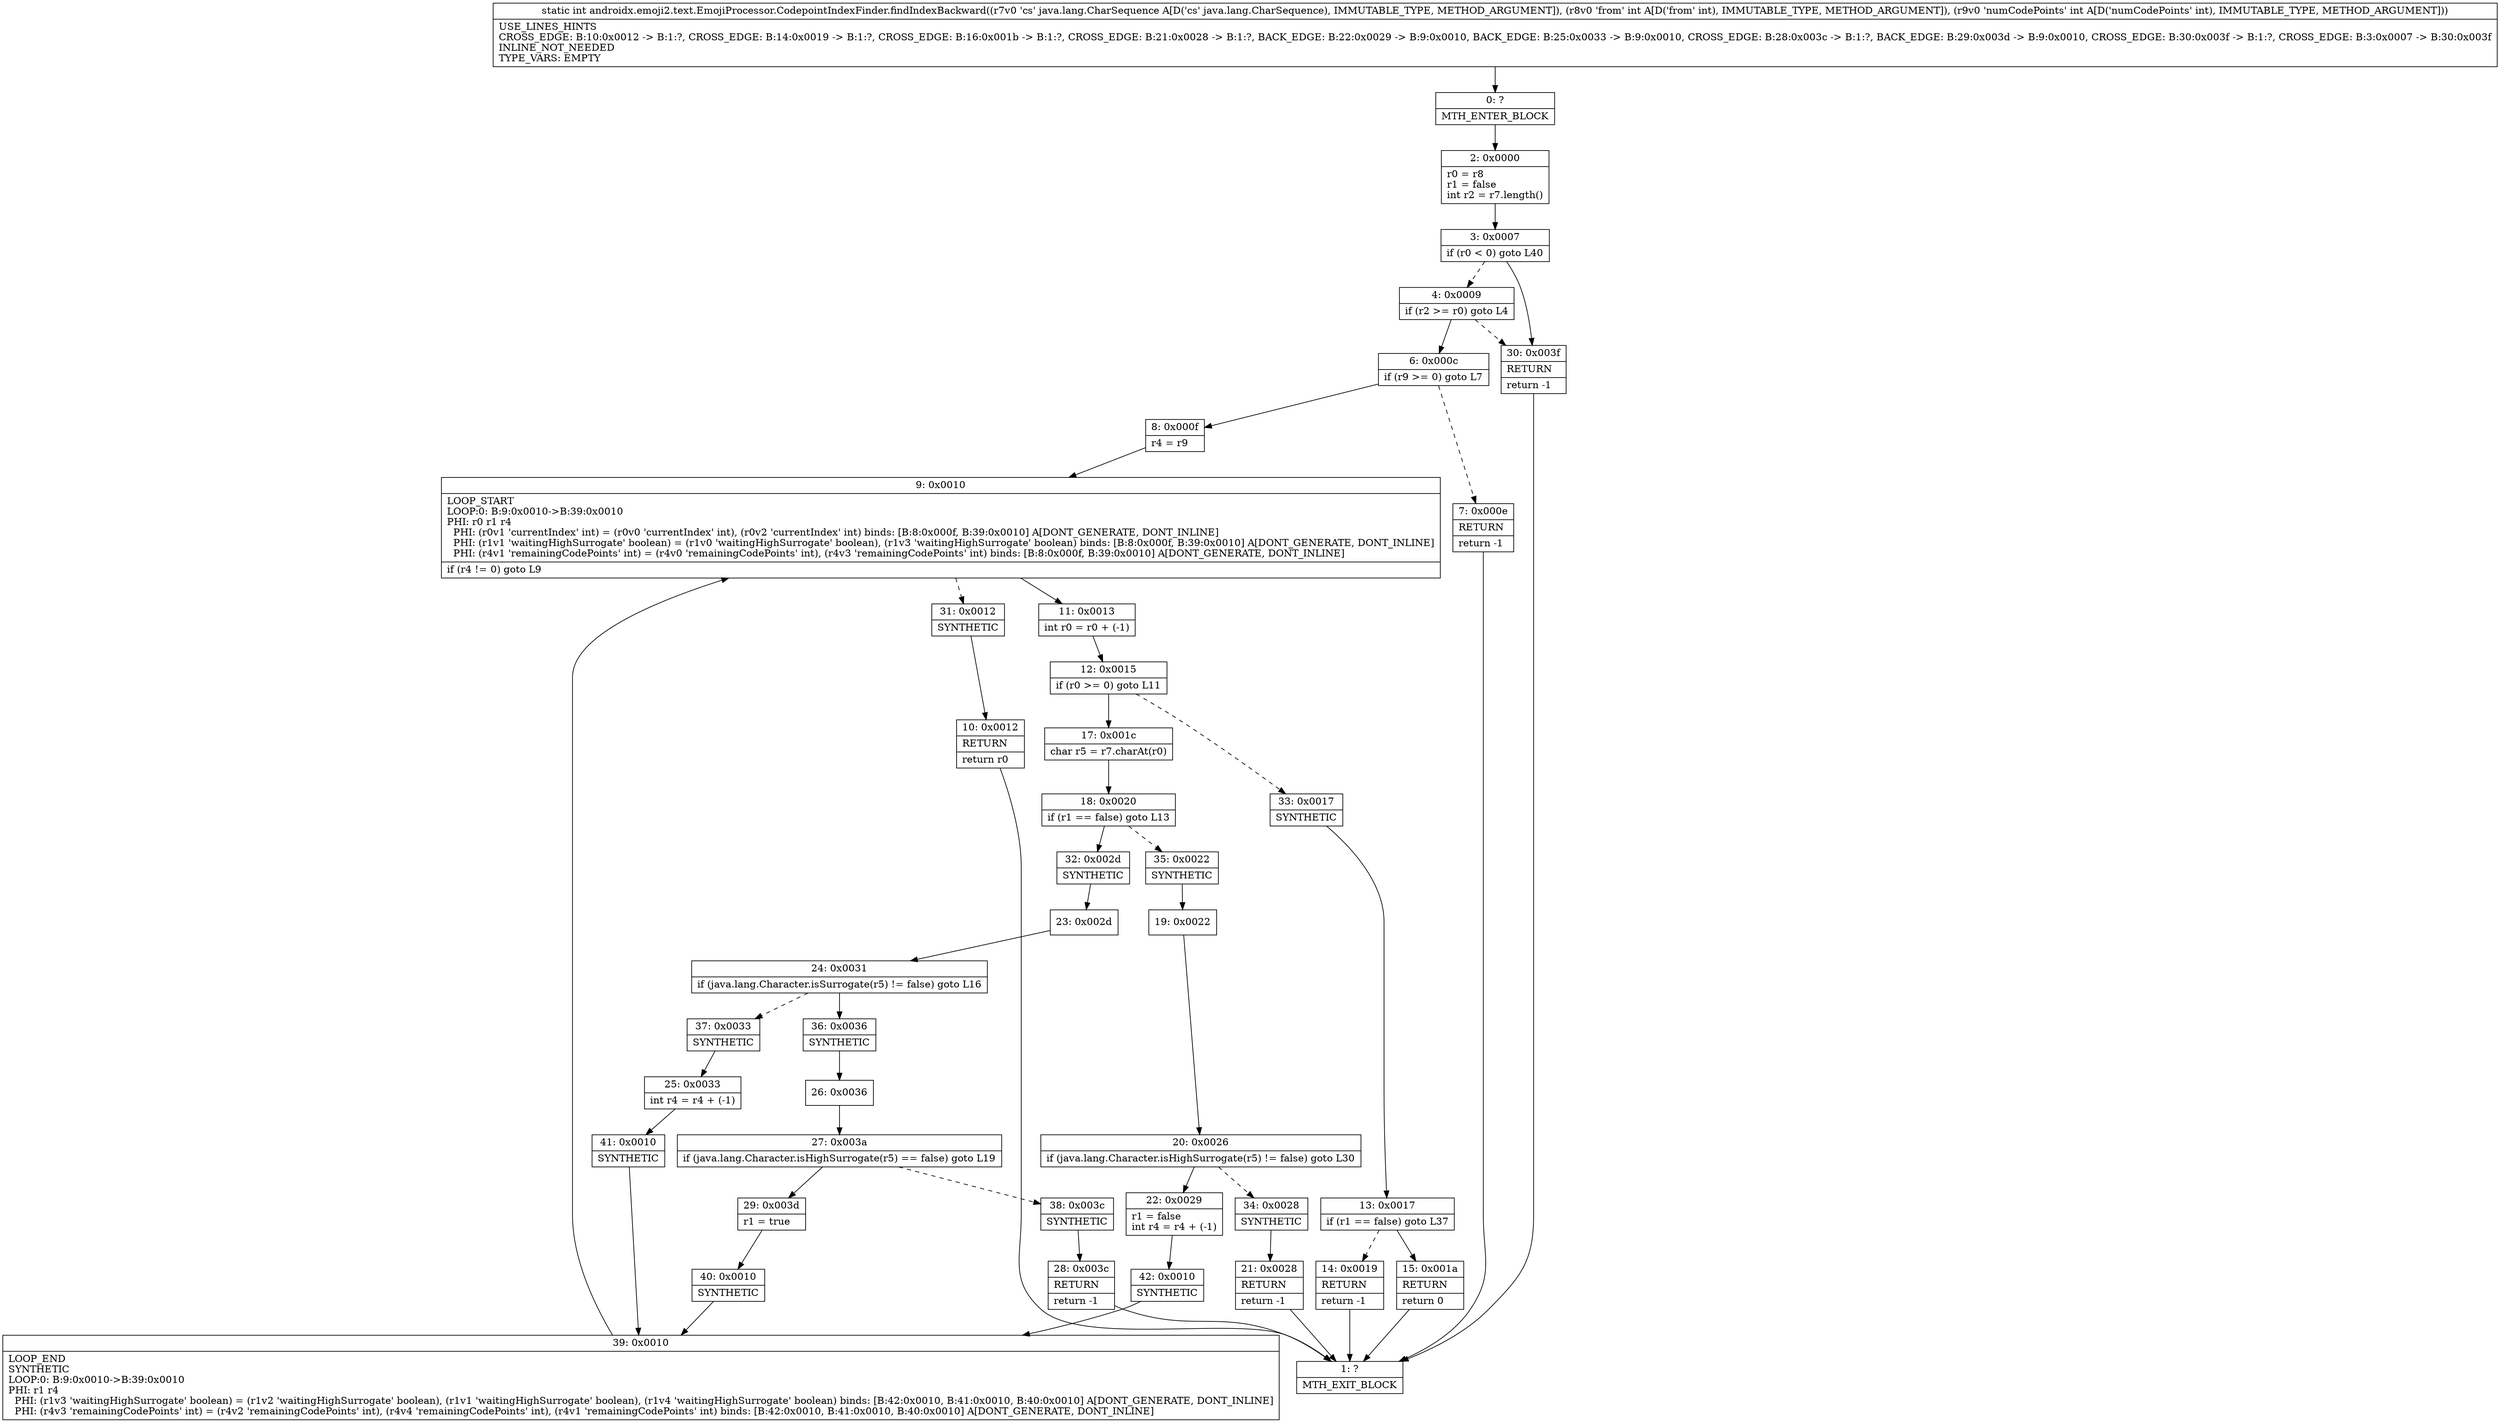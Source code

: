 digraph "CFG forandroidx.emoji2.text.EmojiProcessor.CodepointIndexFinder.findIndexBackward(Ljava\/lang\/CharSequence;II)I" {
Node_0 [shape=record,label="{0\:\ ?|MTH_ENTER_BLOCK\l}"];
Node_2 [shape=record,label="{2\:\ 0x0000|r0 = r8\lr1 = false\lint r2 = r7.length()\l}"];
Node_3 [shape=record,label="{3\:\ 0x0007|if (r0 \< 0) goto L40\l}"];
Node_4 [shape=record,label="{4\:\ 0x0009|if (r2 \>= r0) goto L4\l}"];
Node_6 [shape=record,label="{6\:\ 0x000c|if (r9 \>= 0) goto L7\l}"];
Node_7 [shape=record,label="{7\:\ 0x000e|RETURN\l|return \-1\l}"];
Node_1 [shape=record,label="{1\:\ ?|MTH_EXIT_BLOCK\l}"];
Node_8 [shape=record,label="{8\:\ 0x000f|r4 = r9\l}"];
Node_9 [shape=record,label="{9\:\ 0x0010|LOOP_START\lLOOP:0: B:9:0x0010\-\>B:39:0x0010\lPHI: r0 r1 r4 \l  PHI: (r0v1 'currentIndex' int) = (r0v0 'currentIndex' int), (r0v2 'currentIndex' int) binds: [B:8:0x000f, B:39:0x0010] A[DONT_GENERATE, DONT_INLINE]\l  PHI: (r1v1 'waitingHighSurrogate' boolean) = (r1v0 'waitingHighSurrogate' boolean), (r1v3 'waitingHighSurrogate' boolean) binds: [B:8:0x000f, B:39:0x0010] A[DONT_GENERATE, DONT_INLINE]\l  PHI: (r4v1 'remainingCodePoints' int) = (r4v0 'remainingCodePoints' int), (r4v3 'remainingCodePoints' int) binds: [B:8:0x000f, B:39:0x0010] A[DONT_GENERATE, DONT_INLINE]\l|if (r4 != 0) goto L9\l}"];
Node_11 [shape=record,label="{11\:\ 0x0013|int r0 = r0 + (\-1)\l}"];
Node_12 [shape=record,label="{12\:\ 0x0015|if (r0 \>= 0) goto L11\l}"];
Node_17 [shape=record,label="{17\:\ 0x001c|char r5 = r7.charAt(r0)\l}"];
Node_18 [shape=record,label="{18\:\ 0x0020|if (r1 == false) goto L13\l}"];
Node_32 [shape=record,label="{32\:\ 0x002d|SYNTHETIC\l}"];
Node_23 [shape=record,label="{23\:\ 0x002d}"];
Node_24 [shape=record,label="{24\:\ 0x0031|if (java.lang.Character.isSurrogate(r5) != false) goto L16\l}"];
Node_36 [shape=record,label="{36\:\ 0x0036|SYNTHETIC\l}"];
Node_26 [shape=record,label="{26\:\ 0x0036}"];
Node_27 [shape=record,label="{27\:\ 0x003a|if (java.lang.Character.isHighSurrogate(r5) == false) goto L19\l}"];
Node_29 [shape=record,label="{29\:\ 0x003d|r1 = true\l}"];
Node_40 [shape=record,label="{40\:\ 0x0010|SYNTHETIC\l}"];
Node_39 [shape=record,label="{39\:\ 0x0010|LOOP_END\lSYNTHETIC\lLOOP:0: B:9:0x0010\-\>B:39:0x0010\lPHI: r1 r4 \l  PHI: (r1v3 'waitingHighSurrogate' boolean) = (r1v2 'waitingHighSurrogate' boolean), (r1v1 'waitingHighSurrogate' boolean), (r1v4 'waitingHighSurrogate' boolean) binds: [B:42:0x0010, B:41:0x0010, B:40:0x0010] A[DONT_GENERATE, DONT_INLINE]\l  PHI: (r4v3 'remainingCodePoints' int) = (r4v2 'remainingCodePoints' int), (r4v4 'remainingCodePoints' int), (r4v1 'remainingCodePoints' int) binds: [B:42:0x0010, B:41:0x0010, B:40:0x0010] A[DONT_GENERATE, DONT_INLINE]\l}"];
Node_38 [shape=record,label="{38\:\ 0x003c|SYNTHETIC\l}"];
Node_28 [shape=record,label="{28\:\ 0x003c|RETURN\l|return \-1\l}"];
Node_37 [shape=record,label="{37\:\ 0x0033|SYNTHETIC\l}"];
Node_25 [shape=record,label="{25\:\ 0x0033|int r4 = r4 + (\-1)\l}"];
Node_41 [shape=record,label="{41\:\ 0x0010|SYNTHETIC\l}"];
Node_35 [shape=record,label="{35\:\ 0x0022|SYNTHETIC\l}"];
Node_19 [shape=record,label="{19\:\ 0x0022}"];
Node_20 [shape=record,label="{20\:\ 0x0026|if (java.lang.Character.isHighSurrogate(r5) != false) goto L30\l}"];
Node_22 [shape=record,label="{22\:\ 0x0029|r1 = false\lint r4 = r4 + (\-1)\l}"];
Node_42 [shape=record,label="{42\:\ 0x0010|SYNTHETIC\l}"];
Node_34 [shape=record,label="{34\:\ 0x0028|SYNTHETIC\l}"];
Node_21 [shape=record,label="{21\:\ 0x0028|RETURN\l|return \-1\l}"];
Node_33 [shape=record,label="{33\:\ 0x0017|SYNTHETIC\l}"];
Node_13 [shape=record,label="{13\:\ 0x0017|if (r1 == false) goto L37\l}"];
Node_14 [shape=record,label="{14\:\ 0x0019|RETURN\l|return \-1\l}"];
Node_15 [shape=record,label="{15\:\ 0x001a|RETURN\l|return 0\l}"];
Node_31 [shape=record,label="{31\:\ 0x0012|SYNTHETIC\l}"];
Node_10 [shape=record,label="{10\:\ 0x0012|RETURN\l|return r0\l}"];
Node_30 [shape=record,label="{30\:\ 0x003f|RETURN\l|return \-1\l}"];
MethodNode[shape=record,label="{static int androidx.emoji2.text.EmojiProcessor.CodepointIndexFinder.findIndexBackward((r7v0 'cs' java.lang.CharSequence A[D('cs' java.lang.CharSequence), IMMUTABLE_TYPE, METHOD_ARGUMENT]), (r8v0 'from' int A[D('from' int), IMMUTABLE_TYPE, METHOD_ARGUMENT]), (r9v0 'numCodePoints' int A[D('numCodePoints' int), IMMUTABLE_TYPE, METHOD_ARGUMENT]))  | USE_LINES_HINTS\lCROSS_EDGE: B:10:0x0012 \-\> B:1:?, CROSS_EDGE: B:14:0x0019 \-\> B:1:?, CROSS_EDGE: B:16:0x001b \-\> B:1:?, CROSS_EDGE: B:21:0x0028 \-\> B:1:?, BACK_EDGE: B:22:0x0029 \-\> B:9:0x0010, BACK_EDGE: B:25:0x0033 \-\> B:9:0x0010, CROSS_EDGE: B:28:0x003c \-\> B:1:?, BACK_EDGE: B:29:0x003d \-\> B:9:0x0010, CROSS_EDGE: B:30:0x003f \-\> B:1:?, CROSS_EDGE: B:3:0x0007 \-\> B:30:0x003f\lINLINE_NOT_NEEDED\lTYPE_VARS: EMPTY\l}"];
MethodNode -> Node_0;Node_0 -> Node_2;
Node_2 -> Node_3;
Node_3 -> Node_4[style=dashed];
Node_3 -> Node_30;
Node_4 -> Node_6;
Node_4 -> Node_30[style=dashed];
Node_6 -> Node_7[style=dashed];
Node_6 -> Node_8;
Node_7 -> Node_1;
Node_8 -> Node_9;
Node_9 -> Node_11;
Node_9 -> Node_31[style=dashed];
Node_11 -> Node_12;
Node_12 -> Node_17;
Node_12 -> Node_33[style=dashed];
Node_17 -> Node_18;
Node_18 -> Node_32;
Node_18 -> Node_35[style=dashed];
Node_32 -> Node_23;
Node_23 -> Node_24;
Node_24 -> Node_36;
Node_24 -> Node_37[style=dashed];
Node_36 -> Node_26;
Node_26 -> Node_27;
Node_27 -> Node_29;
Node_27 -> Node_38[style=dashed];
Node_29 -> Node_40;
Node_40 -> Node_39;
Node_39 -> Node_9;
Node_38 -> Node_28;
Node_28 -> Node_1;
Node_37 -> Node_25;
Node_25 -> Node_41;
Node_41 -> Node_39;
Node_35 -> Node_19;
Node_19 -> Node_20;
Node_20 -> Node_22;
Node_20 -> Node_34[style=dashed];
Node_22 -> Node_42;
Node_42 -> Node_39;
Node_34 -> Node_21;
Node_21 -> Node_1;
Node_33 -> Node_13;
Node_13 -> Node_14[style=dashed];
Node_13 -> Node_15;
Node_14 -> Node_1;
Node_15 -> Node_1;
Node_31 -> Node_10;
Node_10 -> Node_1;
Node_30 -> Node_1;
}

